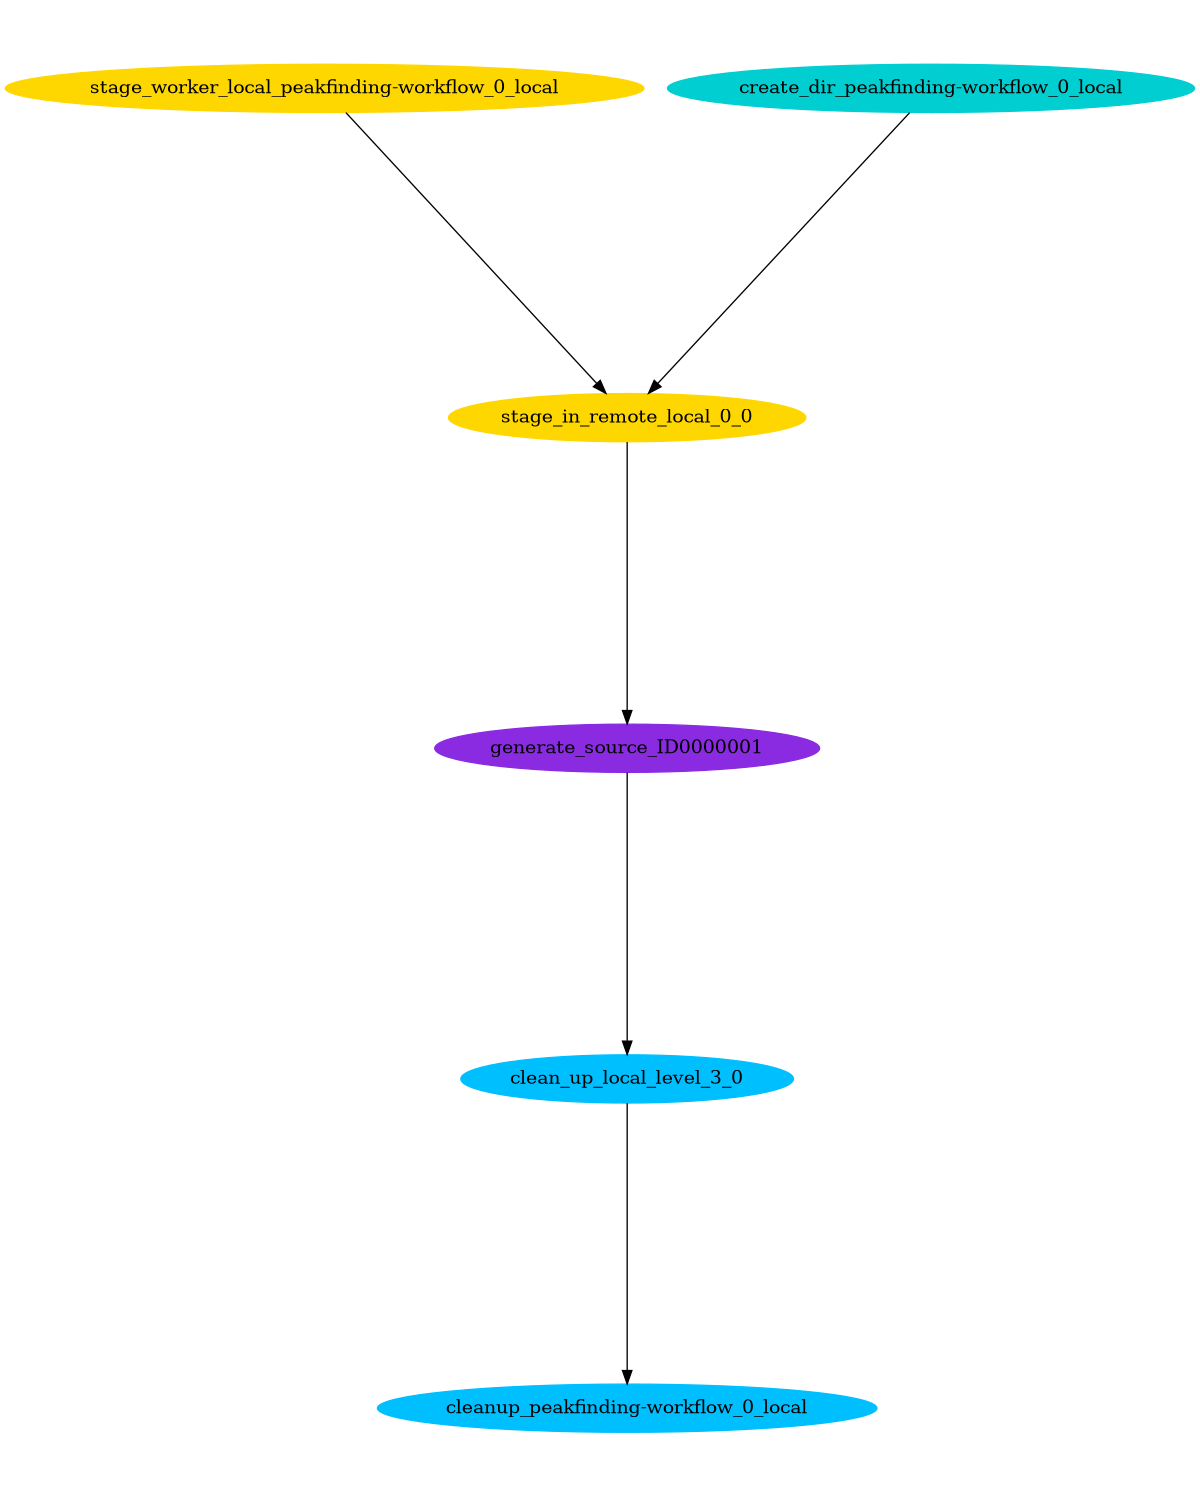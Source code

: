 digraph E {
size="8.0,10.0"
ratio=fill
node [shape=ellipse]
edge [arrowhead=normal, arrowsize=1.0]
	"stage_in_remote_local_0_0" [color=gold,style=filled,label="stage_in_remote_local_0_0"]
	"generate_source_ID0000001" [color=blueviolet,style=filled,label="generate_source_ID0000001"]
	"clean_up_local_level_3_0" [color=deepskyblue,style=filled,label="clean_up_local_level_3_0"]
	"stage_worker_local_peakfinding-workflow_0_local" [color=gold,style=filled,label="stage_worker_local_peakfinding-workflow_0_local"]
	"create_dir_peakfinding-workflow_0_local" [color=darkturquoise,style=filled,label="create_dir_peakfinding-workflow_0_local"]
	"cleanup_peakfinding-workflow_0_local" [color=deepskyblue,style=filled,label="cleanup_peakfinding-workflow_0_local"]

	"stage_in_remote_local_0_0" -> "generate_source_ID0000001"
	"generate_source_ID0000001" -> "clean_up_local_level_3_0"
	"clean_up_local_level_3_0" -> "cleanup_peakfinding-workflow_0_local"
	"stage_worker_local_peakfinding-workflow_0_local" -> "stage_in_remote_local_0_0"
	"create_dir_peakfinding-workflow_0_local" -> "stage_in_remote_local_0_0"
}
